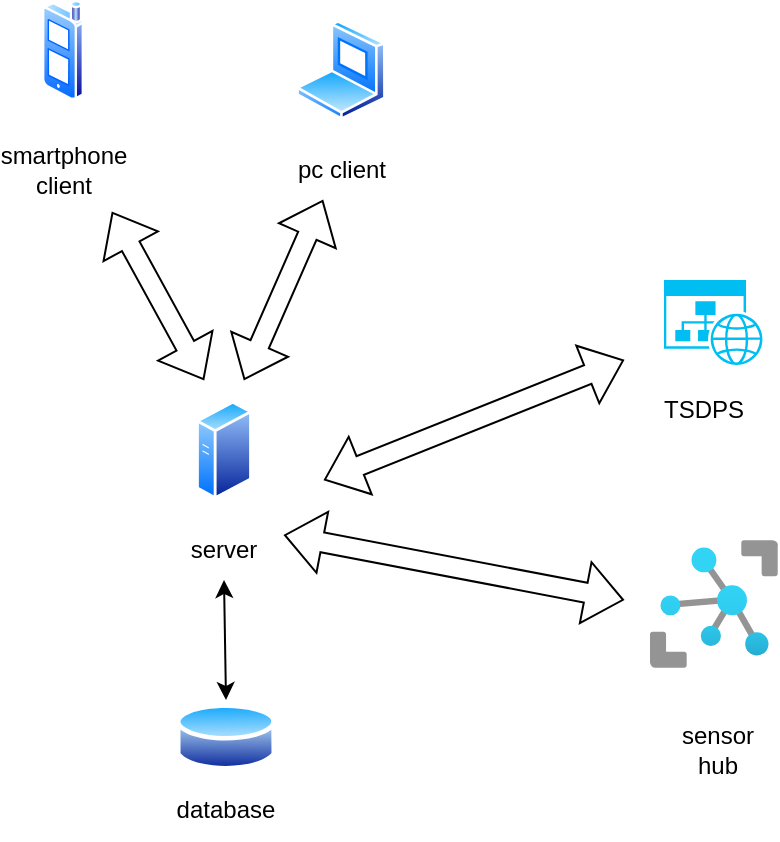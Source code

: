 <mxfile version="16.1.0" type="device"><diagram id="r9s_gHTykM3yYGmslDlx" name="Page-1"><mxGraphModel dx="1027" dy="555" grid="1" gridSize="10" guides="1" tooltips="1" connect="1" arrows="1" fold="1" page="1" pageScale="1" pageWidth="827" pageHeight="1169" math="0" shadow="0"><root><mxCell id="0"/><mxCell id="1" parent="0"/><mxCell id="w9ldYyeB_E7kn4J-B7Hs-5" value="" style="aspect=fixed;perimeter=ellipsePerimeter;html=1;align=center;shadow=0;dashed=0;spacingTop=3;image;image=img/lib/active_directory/cell_phone.svg;" parent="1" vertex="1"><mxGeometry x="319" y="20" width="21" height="50" as="geometry"/></mxCell><mxCell id="w9ldYyeB_E7kn4J-B7Hs-6" value="" style="aspect=fixed;perimeter=ellipsePerimeter;html=1;align=center;shadow=0;dashed=0;spacingTop=3;image;image=img/lib/active_directory/laptop_client.svg;" parent="1" vertex="1"><mxGeometry x="446" y="30" width="45" height="50" as="geometry"/></mxCell><mxCell id="w9ldYyeB_E7kn4J-B7Hs-7" value="" style="verticalLabelPosition=bottom;html=1;verticalAlign=top;align=center;strokeColor=none;fillColor=#00BEF2;shape=mxgraph.azure.website_generic;pointerEvents=1;" parent="1" vertex="1"><mxGeometry x="630" y="160" width="50" height="42.5" as="geometry"/></mxCell><mxCell id="w9ldYyeB_E7kn4J-B7Hs-8" value="&lt;div&gt;TSDPS&lt;/div&gt;" style="text;html=1;strokeColor=none;fillColor=none;align=center;verticalAlign=middle;whiteSpace=wrap;rounded=0;" parent="1" vertex="1"><mxGeometry x="620" y="210" width="60" height="30" as="geometry"/></mxCell><mxCell id="w9ldYyeB_E7kn4J-B7Hs-9" value="" style="aspect=fixed;html=1;points=[];align=center;image;fontSize=12;image=img/lib/azure2/iot/IoT_Hub.svg;" parent="1" vertex="1"><mxGeometry x="623" y="290" width="64" height="64" as="geometry"/></mxCell><mxCell id="w9ldYyeB_E7kn4J-B7Hs-10" value="sensor hub" style="text;html=1;strokeColor=none;fillColor=none;align=center;verticalAlign=middle;whiteSpace=wrap;rounded=0;" parent="1" vertex="1"><mxGeometry x="627" y="380" width="60" height="30" as="geometry"/></mxCell><mxCell id="w9ldYyeB_E7kn4J-B7Hs-11" value="" style="aspect=fixed;perimeter=ellipsePerimeter;html=1;align=center;shadow=0;dashed=0;spacingTop=3;image;image=img/lib/active_directory/database.svg;" parent="1" vertex="1"><mxGeometry x="386" y="370" width="50" height="37" as="geometry"/></mxCell><mxCell id="w9ldYyeB_E7kn4J-B7Hs-12" value="smartphone client" style="text;html=1;strokeColor=none;fillColor=none;align=center;verticalAlign=middle;whiteSpace=wrap;rounded=0;" parent="1" vertex="1"><mxGeometry x="300" y="90" width="60" height="30" as="geometry"/></mxCell><mxCell id="w9ldYyeB_E7kn4J-B7Hs-13" value="pc client" style="text;html=1;strokeColor=none;fillColor=none;align=center;verticalAlign=middle;whiteSpace=wrap;rounded=0;" parent="1" vertex="1"><mxGeometry x="438.5" y="90" width="60" height="30" as="geometry"/></mxCell><mxCell id="w9ldYyeB_E7kn4J-B7Hs-14" value="database" style="text;html=1;strokeColor=none;fillColor=none;align=center;verticalAlign=middle;whiteSpace=wrap;rounded=0;" parent="1" vertex="1"><mxGeometry x="381" y="410" width="60" height="30" as="geometry"/></mxCell><mxCell id="w9ldYyeB_E7kn4J-B7Hs-15" value="" style="aspect=fixed;perimeter=ellipsePerimeter;html=1;align=center;shadow=0;dashed=0;spacingTop=3;image;image=img/lib/active_directory/generic_server.svg;" parent="1" vertex="1"><mxGeometry x="396" y="220" width="28.0" height="50" as="geometry"/></mxCell><mxCell id="w9ldYyeB_E7kn4J-B7Hs-16" value="server" style="text;html=1;strokeColor=none;fillColor=none;align=center;verticalAlign=middle;whiteSpace=wrap;rounded=0;" parent="1" vertex="1"><mxGeometry x="380" y="280" width="60" height="30" as="geometry"/></mxCell><mxCell id="w9ldYyeB_E7kn4J-B7Hs-30" value="" style="shape=flexArrow;endArrow=classic;startArrow=classic;html=1;rounded=0;exitX=0.9;exitY=1.2;exitDx=0;exitDy=0;exitPerimeter=0;" parent="1" source="w9ldYyeB_E7kn4J-B7Hs-12" edge="1"><mxGeometry width="100" height="100" relative="1" as="geometry"><mxPoint x="360" y="310" as="sourcePoint"/><mxPoint x="400" y="210" as="targetPoint"/></mxGeometry></mxCell><mxCell id="w9ldYyeB_E7kn4J-B7Hs-31" value="" style="shape=flexArrow;endArrow=classic;startArrow=classic;html=1;rounded=0;entryX=0.35;entryY=1;entryDx=0;entryDy=0;entryPerimeter=0;" parent="1" target="w9ldYyeB_E7kn4J-B7Hs-13" edge="1"><mxGeometry width="100" height="100" relative="1" as="geometry"><mxPoint x="420" y="210" as="sourcePoint"/><mxPoint x="470" y="130" as="targetPoint"/></mxGeometry></mxCell><mxCell id="w9ldYyeB_E7kn4J-B7Hs-32" value="" style="shape=flexArrow;endArrow=classic;startArrow=classic;html=1;rounded=0;" parent="1" edge="1"><mxGeometry width="100" height="100" relative="1" as="geometry"><mxPoint x="460" y="260" as="sourcePoint"/><mxPoint x="610" y="200" as="targetPoint"/></mxGeometry></mxCell><mxCell id="w9ldYyeB_E7kn4J-B7Hs-33" value="" style="shape=flexArrow;endArrow=classic;startArrow=classic;html=1;rounded=0;exitX=1;exitY=0.25;exitDx=0;exitDy=0;" parent="1" source="w9ldYyeB_E7kn4J-B7Hs-16" edge="1"><mxGeometry width="100" height="100" relative="1" as="geometry"><mxPoint x="460" y="390" as="sourcePoint"/><mxPoint x="610" y="320" as="targetPoint"/></mxGeometry></mxCell><mxCell id="w9ldYyeB_E7kn4J-B7Hs-34" value="" style="endArrow=classic;startArrow=classic;html=1;rounded=0;exitX=0.5;exitY=0;exitDx=0;exitDy=0;entryX=0.5;entryY=1;entryDx=0;entryDy=0;" parent="1" source="w9ldYyeB_E7kn4J-B7Hs-11" target="w9ldYyeB_E7kn4J-B7Hs-16" edge="1"><mxGeometry width="50" height="50" relative="1" as="geometry"><mxPoint x="380" y="370" as="sourcePoint"/><mxPoint x="430" y="320" as="targetPoint"/></mxGeometry></mxCell></root></mxGraphModel></diagram></mxfile>